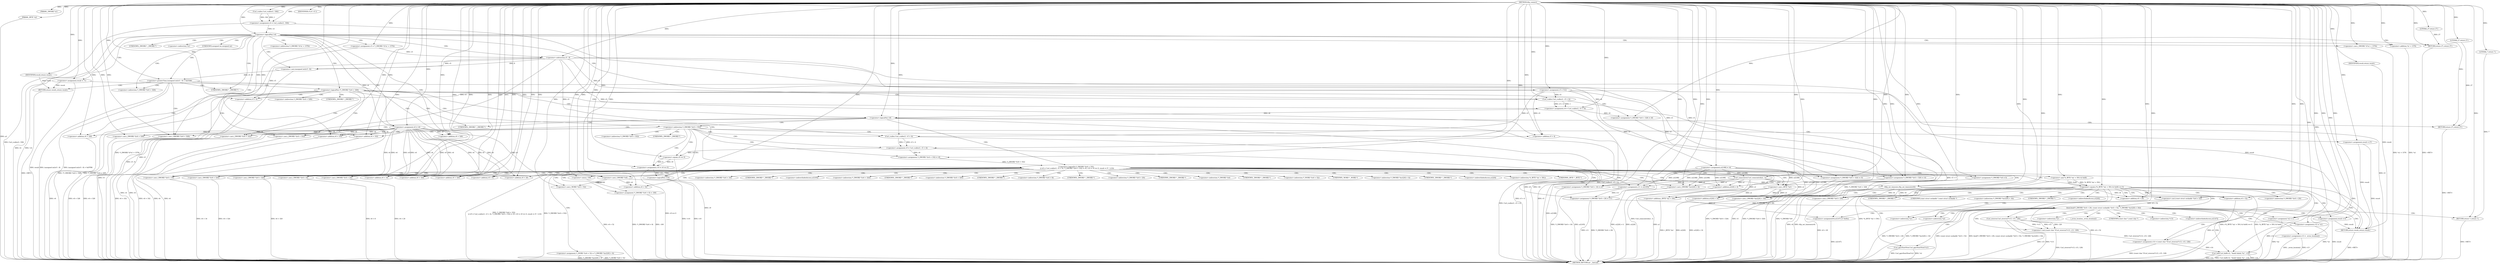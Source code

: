 digraph tftp_connect {  
"1000113" [label = "(METHOD,tftp_connect)" ]
"1000389" [label = "(METHOD_RETURN,int __fastcall)" ]
"1000114" [label = "(PARAM,_DWORD *a1)" ]
"1000115" [label = "(PARAM,_BYTE *a2)" ]
"1000129" [label = "(<operator>.assignment,v4 = Curl_ccalloc(1, 336))" ]
"1000131" [label = "(Curl_ccalloc,Curl_ccalloc(1, 336))" ]
"1000134" [label = "(<operator>.assignment,a1[188] = v4)" ]
"1000140" [label = "(<operator>.logicalNot,!v4)" ]
"1000142" [label = "(RETURN,return 27;,return 27;)" ]
"1000143" [label = "(LITERAL,27,return 27;)" ]
"1000144" [label = "(<operator>.assignment,v5 = *(_DWORD *)(*a1 + 1576))" ]
"1000147" [label = "(<operator>.cast,(_DWORD *)(*a1 + 1576))" ]
"1000149" [label = "(<operator>.addition,*a1 + 1576)" ]
"1000153" [label = "(<operator>.assignment,v6 = v4)" ]
"1000157" [label = "(IDENTIFIER,v5,if ( v5 ))" ]
"1000159" [label = "(<operator>.assignment,result = 71)" ]
"1000163" [label = "(<operator>.greaterThan,(unsigned int)(v5 - 8) > 0xFFB0)" ]
"1000164" [label = "(<operator>.cast,(unsigned int)(v5 - 8))" ]
"1000166" [label = "(<operator>.subtraction,v5 - 8)" ]
"1000170" [label = "(RETURN,return result;,return result;)" ]
"1000171" [label = "(IDENTIFIER,result,return result;)" ]
"1000174" [label = "(<operator>.assignment,v5 = 512)" ]
"1000178" [label = "(<operator>.logicalNot,!*(_DWORD *)(v6 + 328))" ]
"1000180" [label = "(<operator>.cast,(_DWORD *)(v6 + 328))" ]
"1000182" [label = "(<operator>.addition,v6 + 328)" ]
"1000186" [label = "(<operator>.assignment,v8 = Curl_ccalloc(1, v5 + 4))" ]
"1000188" [label = "(Curl_ccalloc,Curl_ccalloc(1, v5 + 4))" ]
"1000190" [label = "(<operator>.addition,v5 + 4)" ]
"1000193" [label = "(<operator>.assignment,*(_DWORD *)(v6 + 328) = v8)" ]
"1000195" [label = "(<operator>.cast,(_DWORD *)(v6 + 328))" ]
"1000197" [label = "(<operator>.addition,v6 + 328)" ]
"1000202" [label = "(<operator>.logicalNot,!v8)" ]
"1000204" [label = "(RETURN,return 27;,return 27;)" ]
"1000205" [label = "(LITERAL,27,return 27;)" ]
"1000207" [label = "(<operator>.logicalOr,*(_DWORD *)(v6 + 332)\n    || (v9 = Curl_ccalloc(1, v5 + 4), *(_DWORD *)(v6 + 332) = v9, v10 = v9 == 0, result = 27, !v10))" ]
"1000209" [label = "(<operator>.cast,(_DWORD *)(v6 + 332))" ]
"1000211" [label = "(<operator>.addition,v6 + 332)" ]
"1000215" [label = "(<operator>.assignment,v9 = Curl_ccalloc(1, v5 + 4))" ]
"1000217" [label = "(Curl_ccalloc,Curl_ccalloc(1, v5 + 4))" ]
"1000219" [label = "(<operator>.addition,v5 + 4)" ]
"1000223" [label = "(<operator>.assignment,*(_DWORD *)(v6 + 332) = v9)" ]
"1000225" [label = "(<operator>.cast,(_DWORD *)(v6 + 332))" ]
"1000227" [label = "(<operator>.addition,v6 + 332)" ]
"1000232" [label = "(<operator>.assignment,v10 = v9 == 0)" ]
"1000234" [label = "(<operator>.equals,v9 == 0)" ]
"1000238" [label = "(<operator>.assignment,result = 27)" ]
"1000241" [label = "(<operator>.logicalNot,!v10)" ]
"1000244" [label = "(Curl_conncontrol,Curl_conncontrol(a1, 1))" ]
"1000247" [label = "(<operator>.assignment,*(_DWORD *)(v6 + 16) = a1)" ]
"1000249" [label = "(<operator>.cast,(_DWORD *)(v6 + 16))" ]
"1000251" [label = "(<operator>.addition,v6 + 16)" ]
"1000255" [label = "(<operator>.assignment,v11 = a1[105])" ]
"1000260" [label = "(<operator>.assignment,*(_DWORD *)(v6 + 324) = v5)" ]
"1000262" [label = "(<operator>.cast,(_DWORD *)(v6 + 324))" ]
"1000264" [label = "(<operator>.addition,v6 + 324)" ]
"1000268" [label = "(<operator>.assignment,*(_DWORD *)(v6 + 320) = v5)" ]
"1000270" [label = "(<operator>.cast,(_DWORD *)(v6 + 320))" ]
"1000272" [label = "(<operator>.addition,v6 + 320)" ]
"1000276" [label = "(<operator>.assignment,*(_DWORD *)(v6 + 8) = -100)" ]
"1000278" [label = "(<operator>.cast,(_DWORD *)(v6 + 8))" ]
"1000280" [label = "(<operator>.addition,v6 + 8)" ]
"1000283" [label = "(<operator>.minus,-100)" ]
"1000285" [label = "(<operator>.assignment,*(_DWORD *)(v6 + 20) = v11)" ]
"1000287" [label = "(<operator>.cast,(_DWORD *)(v6 + 20))" ]
"1000289" [label = "(<operator>.addition,v6 + 20)" ]
"1000293" [label = "(<operator>.assignment,*(_DWORD *)v6 = 0)" ]
"1000295" [label = "(<operator>.cast,(_DWORD *)v6)" ]
"1000299" [label = "(<operator>.assignment,*(_WORD *)(v6 + 52) = *(_DWORD *)(a1[20] + 4))" ]
"1000301" [label = "(<operator>.cast,(_WORD *)(v6 + 52))" ]
"1000303" [label = "(<operator>.addition,v6 + 52)" ]
"1000307" [label = "(<operator>.cast,(_DWORD *)(a1[20] + 4))" ]
"1000309" [label = "(<operator>.addition,a1[20] + 4)" ]
"1000314" [label = "(tftp_set_timeouts,tftp_set_timeouts(v6))" ]
"1000317" [label = "(<operator>.equals,(*((_BYTE *)a1 + 591) & 0x40) == 0)" ]
"1000318" [label = "(<operator>.and,*((_BYTE *)a1 + 591) & 0x40)" ]
"1000320" [label = "(<operator>.addition,(_BYTE *)a1 + 591)" ]
"1000321" [label = "(<operator>.cast,(_BYTE *)a1)" ]
"1000329" [label = "(bind,bind(*(_DWORD *)(v6 + 20), (const struct sockaddr *)(v6 + 52), *(_DWORD *)(a1[20] + 16)))" ]
"1000331" [label = "(<operator>.cast,(_DWORD *)(v6 + 20))" ]
"1000333" [label = "(<operator>.addition,v6 + 20)" ]
"1000336" [label = "(<operator>.cast,(const struct sockaddr *)(v6 + 52))" ]
"1000338" [label = "(<operator>.addition,v6 + 52)" ]
"1000342" [label = "(<operator>.cast,(_DWORD *)(a1[20] + 16))" ]
"1000344" [label = "(<operator>.addition,a1[20] + 16)" ]
"1000350" [label = "(<operator>.assignment,v12 = *a1)" ]
"1000354" [label = "(<operator>.assignment,v13 = _errno_location())" ]
"1000357" [label = "(<operator>.assignment,v14 = (const char *)Curl_strerror(*v13, v15, 128))" ]
"1000359" [label = "(<operator>.cast,(const char *)Curl_strerror(*v13, v15, 128))" ]
"1000361" [label = "(Curl_strerror,Curl_strerror(*v13, v15, 128))" ]
"1000366" [label = "(Curl_failf,Curl_failf(v12, \"bind() failed; %s\", v14))" ]
"1000370" [label = "(RETURN,return 7;,return 7;)" ]
"1000371" [label = "(LITERAL,7,return 7;)" ]
"1000372" [label = "(<operators>.assignmentOr,a1[147] |= 0x40u)" ]
"1000377" [label = "(Curl_pgrsStartNow,Curl_pgrsStartNow(*a1))" ]
"1000380" [label = "(<operator>.assignment,*a2 = 1)" ]
"1000384" [label = "(<operator>.assignment,result = 0)" ]
"1000387" [label = "(RETURN,return result;,return result;)" ]
"1000388" [label = "(IDENTIFIER,result,return result;)" ]
"1000146" [label = "(<operator>.indirection,*(_DWORD *)(*a1 + 1576))" ]
"1000148" [label = "(UNKNOWN,_DWORD *,_DWORD *)" ]
"1000150" [label = "(<operator>.indirection,*a1)" ]
"1000165" [label = "(UNKNOWN,unsigned int,unsigned int)" ]
"1000179" [label = "(<operator>.indirection,*(_DWORD *)(v6 + 328))" ]
"1000181" [label = "(UNKNOWN,_DWORD *,_DWORD *)" ]
"1000194" [label = "(<operator>.indirection,*(_DWORD *)(v6 + 328))" ]
"1000196" [label = "(UNKNOWN,_DWORD *,_DWORD *)" ]
"1000208" [label = "(<operator>.indirection,*(_DWORD *)(v6 + 332))" ]
"1000210" [label = "(UNKNOWN,_DWORD *,_DWORD *)" ]
"1000224" [label = "(<operator>.indirection,*(_DWORD *)(v6 + 332))" ]
"1000226" [label = "(UNKNOWN,_DWORD *,_DWORD *)" ]
"1000248" [label = "(<operator>.indirection,*(_DWORD *)(v6 + 16))" ]
"1000250" [label = "(UNKNOWN,_DWORD *,_DWORD *)" ]
"1000257" [label = "(<operator>.indirectIndexAccess,a1[105])" ]
"1000261" [label = "(<operator>.indirection,*(_DWORD *)(v6 + 324))" ]
"1000263" [label = "(UNKNOWN,_DWORD *,_DWORD *)" ]
"1000269" [label = "(<operator>.indirection,*(_DWORD *)(v6 + 320))" ]
"1000271" [label = "(UNKNOWN,_DWORD *,_DWORD *)" ]
"1000277" [label = "(<operator>.indirection,*(_DWORD *)(v6 + 8))" ]
"1000279" [label = "(UNKNOWN,_DWORD *,_DWORD *)" ]
"1000286" [label = "(<operator>.indirection,*(_DWORD *)(v6 + 20))" ]
"1000288" [label = "(UNKNOWN,_DWORD *,_DWORD *)" ]
"1000294" [label = "(<operator>.indirection,*(_DWORD *)v6)" ]
"1000296" [label = "(UNKNOWN,_DWORD *,_DWORD *)" ]
"1000300" [label = "(<operator>.indirection,*(_WORD *)(v6 + 52))" ]
"1000302" [label = "(UNKNOWN,_WORD *,_WORD *)" ]
"1000306" [label = "(<operator>.indirection,*(_DWORD *)(a1[20] + 4))" ]
"1000308" [label = "(UNKNOWN,_DWORD *,_DWORD *)" ]
"1000310" [label = "(<operator>.indirectIndexAccess,a1[20])" ]
"1000319" [label = "(<operator>.indirection,*((_BYTE *)a1 + 591))" ]
"1000322" [label = "(UNKNOWN,_BYTE *,_BYTE *)" ]
"1000330" [label = "(<operator>.indirection,*(_DWORD *)(v6 + 20))" ]
"1000332" [label = "(UNKNOWN,_DWORD *,_DWORD *)" ]
"1000337" [label = "(UNKNOWN,const struct sockaddr *,const struct sockaddr *)" ]
"1000341" [label = "(<operator>.indirection,*(_DWORD *)(a1[20] + 16))" ]
"1000343" [label = "(UNKNOWN,_DWORD *,_DWORD *)" ]
"1000345" [label = "(<operator>.indirectIndexAccess,a1[20])" ]
"1000352" [label = "(<operator>.indirection,*a1)" ]
"1000356" [label = "(_errno_location,_errno_location())" ]
"1000360" [label = "(UNKNOWN,const char *,const char *)" ]
"1000362" [label = "(<operator>.indirection,*v13)" ]
"1000373" [label = "(<operator>.indirectIndexAccess,a1[147])" ]
"1000378" [label = "(<operator>.indirection,*a1)" ]
"1000381" [label = "(<operator>.indirection,*a2)" ]
  "1000170" -> "1000389"  [ label = "DDG: <RET>"] 
  "1000370" -> "1000389"  [ label = "DDG: <RET>"] 
  "1000211" -> "1000389"  [ label = "DDG: v6"] 
  "1000287" -> "1000389"  [ label = "DDG: v6 + 20"] 
  "1000293" -> "1000389"  [ label = "DDG: *(_DWORD *)v6"] 
  "1000163" -> "1000389"  [ label = "DDG: (unsigned int)(v5 - 8)"] 
  "1000166" -> "1000389"  [ label = "DDG: v5"] 
  "1000193" -> "1000389"  [ label = "DDG: *(_DWORD *)(v6 + 328)"] 
  "1000190" -> "1000389"  [ label = "DDG: v5"] 
  "1000202" -> "1000389"  [ label = "DDG: v8"] 
  "1000163" -> "1000389"  [ label = "DDG: (unsigned int)(v5 - 8) > 0xFFB0"] 
  "1000350" -> "1000389"  [ label = "DDG: *a1"] 
  "1000238" -> "1000389"  [ label = "DDG: result"] 
  "1000164" -> "1000389"  [ label = "DDG: v5 - 8"] 
  "1000244" -> "1000389"  [ label = "DDG: Curl_conncontrol(a1, 1)"] 
  "1000342" -> "1000389"  [ label = "DDG: a1[20] + 16"] 
  "1000329" -> "1000389"  [ label = "DDG: *(_DWORD *)(v6 + 20)"] 
  "1000318" -> "1000389"  [ label = "DDG: *((_BYTE *)a1 + 591)"] 
  "1000320" -> "1000389"  [ label = "DDG: (_BYTE *)a1"] 
  "1000268" -> "1000389"  [ label = "DDG: *(_DWORD *)(v6 + 320)"] 
  "1000215" -> "1000389"  [ label = "DDG: Curl_ccalloc(1, v5 + 4)"] 
  "1000178" -> "1000389"  [ label = "DDG: !*(_DWORD *)(v6 + 328)"] 
  "1000209" -> "1000389"  [ label = "DDG: v6 + 332"] 
  "1000321" -> "1000389"  [ label = "DDG: a1"] 
  "1000361" -> "1000389"  [ label = "DDG: v15"] 
  "1000366" -> "1000389"  [ label = "DDG: v14"] 
  "1000232" -> "1000389"  [ label = "DDG: v9 == 0"] 
  "1000354" -> "1000389"  [ label = "DDG: v13"] 
  "1000354" -> "1000389"  [ label = "DDG: _errno_location()"] 
  "1000270" -> "1000389"  [ label = "DDG: v6 + 320"] 
  "1000276" -> "1000389"  [ label = "DDG: -100"] 
  "1000219" -> "1000389"  [ label = "DDG: v5"] 
  "1000241" -> "1000389"  [ label = "DDG: !v10"] 
  "1000329" -> "1000389"  [ label = "DDG: *(_DWORD *)(a1[20] + 16)"] 
  "1000225" -> "1000389"  [ label = "DDG: v6 + 332"] 
  "1000285" -> "1000389"  [ label = "DDG: v11"] 
  "1000149" -> "1000389"  [ label = "DDG: *a1"] 
  "1000147" -> "1000389"  [ label = "DDG: *a1 + 1576"] 
  "1000344" -> "1000389"  [ label = "DDG: a1[20]"] 
  "1000180" -> "1000389"  [ label = "DDG: v6 + 328"] 
  "1000153" -> "1000389"  [ label = "DDG: v4"] 
  "1000309" -> "1000389"  [ label = "DDG: a1[20]"] 
  "1000188" -> "1000389"  [ label = "DDG: v5 + 4"] 
  "1000384" -> "1000389"  [ label = "DDG: result"] 
  "1000276" -> "1000389"  [ label = "DDG: *(_DWORD *)(v6 + 8)"] 
  "1000115" -> "1000389"  [ label = "DDG: a2"] 
  "1000366" -> "1000389"  [ label = "DDG: v12"] 
  "1000377" -> "1000389"  [ label = "DDG: *a1"] 
  "1000359" -> "1000389"  [ label = "DDG: Curl_strerror(*v13, v15, 128)"] 
  "1000207" -> "1000389"  [ label = "DDG: *(_DWORD *)(v6 + 332)\n    || (v9 = Curl_ccalloc(1, v5 + 4), *(_DWORD *)(v6 + 332) = v9, v10 = v9 == 0, result = 27, !v10)"] 
  "1000357" -> "1000389"  [ label = "DDG: (const char *)Curl_strerror(*v13, v15, 128)"] 
  "1000129" -> "1000389"  [ label = "DDG: Curl_ccalloc(1, 336)"] 
  "1000314" -> "1000389"  [ label = "DDG: tftp_set_timeouts(v6)"] 
  "1000268" -> "1000389"  [ label = "DDG: v5"] 
  "1000260" -> "1000389"  [ label = "DDG: *(_DWORD *)(v6 + 324)"] 
  "1000247" -> "1000389"  [ label = "DDG: *(_DWORD *)(v6 + 16)"] 
  "1000366" -> "1000389"  [ label = "DDG: Curl_failf(v12, \"bind() failed; %s\", v14)"] 
  "1000285" -> "1000389"  [ label = "DDG: *(_DWORD *)(v6 + 20)"] 
  "1000301" -> "1000389"  [ label = "DDG: v6 + 52"] 
  "1000197" -> "1000389"  [ label = "DDG: v6"] 
  "1000317" -> "1000389"  [ label = "DDG: (*((_BYTE *)a1 + 591) & 0x40) == 0"] 
  "1000255" -> "1000389"  [ label = "DDG: a1[105]"] 
  "1000186" -> "1000389"  [ label = "DDG: Curl_ccalloc(1, v5 + 4)"] 
  "1000314" -> "1000389"  [ label = "DDG: v6"] 
  "1000207" -> "1000389"  [ label = "DDG: *(_DWORD *)(v6 + 332)"] 
  "1000134" -> "1000389"  [ label = "DDG: a1[188]"] 
  "1000140" -> "1000389"  [ label = "DDG: v4"] 
  "1000278" -> "1000389"  [ label = "DDG: v6 + 8"] 
  "1000299" -> "1000389"  [ label = "DDG: *(_DWORD *)(a1[20] + 4)"] 
  "1000329" -> "1000389"  [ label = "DDG: (const struct sockaddr *)(v6 + 52)"] 
  "1000299" -> "1000389"  [ label = "DDG: *(_WORD *)(v6 + 52)"] 
  "1000227" -> "1000389"  [ label = "DDG: v6"] 
  "1000329" -> "1000389"  [ label = "DDG: bind(*(_DWORD *)(v6 + 20), (const struct sockaddr *)(v6 + 52), *(_DWORD *)(a1[20] + 16))"] 
  "1000377" -> "1000389"  [ label = "DDG: Curl_pgrsStartNow(*a1)"] 
  "1000241" -> "1000389"  [ label = "DDG: v10"] 
  "1000178" -> "1000389"  [ label = "DDG: *(_DWORD *)(v6 + 328)"] 
  "1000338" -> "1000389"  [ label = "DDG: v6"] 
  "1000140" -> "1000389"  [ label = "DDG: !v4"] 
  "1000262" -> "1000389"  [ label = "DDG: v6 + 324"] 
  "1000159" -> "1000389"  [ label = "DDG: result"] 
  "1000307" -> "1000389"  [ label = "DDG: a1[20] + 4"] 
  "1000317" -> "1000389"  [ label = "DDG: *((_BYTE *)a1 + 591) & 0x40"] 
  "1000372" -> "1000389"  [ label = "DDG: a1[147]"] 
  "1000202" -> "1000389"  [ label = "DDG: !v8"] 
  "1000195" -> "1000389"  [ label = "DDG: v6 + 328"] 
  "1000174" -> "1000389"  [ label = "DDG: v5"] 
  "1000153" -> "1000389"  [ label = "DDG: v6"] 
  "1000336" -> "1000389"  [ label = "DDG: v6 + 52"] 
  "1000144" -> "1000389"  [ label = "DDG: *(_DWORD *)(*a1 + 1576)"] 
  "1000380" -> "1000389"  [ label = "DDG: *a2"] 
  "1000361" -> "1000389"  [ label = "DDG: *v13"] 
  "1000217" -> "1000389"  [ label = "DDG: v5 + 4"] 
  "1000234" -> "1000389"  [ label = "DDG: v9"] 
  "1000249" -> "1000389"  [ label = "DDG: v6 + 16"] 
  "1000331" -> "1000389"  [ label = "DDG: v6 + 20"] 
  "1000142" -> "1000389"  [ label = "DDG: <RET>"] 
  "1000387" -> "1000389"  [ label = "DDG: <RET>"] 
  "1000204" -> "1000389"  [ label = "DDG: <RET>"] 
  "1000113" -> "1000114"  [ label = "DDG: "] 
  "1000113" -> "1000115"  [ label = "DDG: "] 
  "1000131" -> "1000129"  [ label = "DDG: 1"] 
  "1000131" -> "1000129"  [ label = "DDG: 336"] 
  "1000113" -> "1000129"  [ label = "DDG: "] 
  "1000113" -> "1000131"  [ label = "DDG: "] 
  "1000129" -> "1000134"  [ label = "DDG: v4"] 
  "1000113" -> "1000134"  [ label = "DDG: "] 
  "1000113" -> "1000140"  [ label = "DDG: "] 
  "1000129" -> "1000140"  [ label = "DDG: v4"] 
  "1000143" -> "1000142"  [ label = "DDG: 27"] 
  "1000113" -> "1000142"  [ label = "DDG: "] 
  "1000113" -> "1000143"  [ label = "DDG: "] 
  "1000113" -> "1000144"  [ label = "DDG: "] 
  "1000113" -> "1000147"  [ label = "DDG: "] 
  "1000113" -> "1000149"  [ label = "DDG: "] 
  "1000140" -> "1000153"  [ label = "DDG: v4"] 
  "1000113" -> "1000153"  [ label = "DDG: "] 
  "1000113" -> "1000157"  [ label = "DDG: "] 
  "1000113" -> "1000159"  [ label = "DDG: "] 
  "1000164" -> "1000163"  [ label = "DDG: v5 - 8"] 
  "1000166" -> "1000164"  [ label = "DDG: v5"] 
  "1000166" -> "1000164"  [ label = "DDG: 8"] 
  "1000144" -> "1000166"  [ label = "DDG: v5"] 
  "1000113" -> "1000166"  [ label = "DDG: "] 
  "1000113" -> "1000163"  [ label = "DDG: "] 
  "1000171" -> "1000170"  [ label = "DDG: result"] 
  "1000159" -> "1000170"  [ label = "DDG: result"] 
  "1000113" -> "1000171"  [ label = "DDG: "] 
  "1000113" -> "1000174"  [ label = "DDG: "] 
  "1000153" -> "1000180"  [ label = "DDG: v6"] 
  "1000113" -> "1000180"  [ label = "DDG: "] 
  "1000153" -> "1000182"  [ label = "DDG: v6"] 
  "1000113" -> "1000182"  [ label = "DDG: "] 
  "1000188" -> "1000186"  [ label = "DDG: 1"] 
  "1000188" -> "1000186"  [ label = "DDG: v5 + 4"] 
  "1000113" -> "1000186"  [ label = "DDG: "] 
  "1000113" -> "1000188"  [ label = "DDG: "] 
  "1000166" -> "1000188"  [ label = "DDG: v5"] 
  "1000174" -> "1000188"  [ label = "DDG: v5"] 
  "1000166" -> "1000190"  [ label = "DDG: v5"] 
  "1000174" -> "1000190"  [ label = "DDG: v5"] 
  "1000113" -> "1000190"  [ label = "DDG: "] 
  "1000186" -> "1000193"  [ label = "DDG: v8"] 
  "1000113" -> "1000193"  [ label = "DDG: "] 
  "1000113" -> "1000195"  [ label = "DDG: "] 
  "1000153" -> "1000195"  [ label = "DDG: v6"] 
  "1000113" -> "1000197"  [ label = "DDG: "] 
  "1000153" -> "1000197"  [ label = "DDG: v6"] 
  "1000113" -> "1000202"  [ label = "DDG: "] 
  "1000186" -> "1000202"  [ label = "DDG: v8"] 
  "1000205" -> "1000204"  [ label = "DDG: 27"] 
  "1000113" -> "1000204"  [ label = "DDG: "] 
  "1000113" -> "1000205"  [ label = "DDG: "] 
  "1000223" -> "1000207"  [ label = "DDG: *(_DWORD *)(v6 + 332)"] 
  "1000113" -> "1000209"  [ label = "DDG: "] 
  "1000153" -> "1000209"  [ label = "DDG: v6"] 
  "1000113" -> "1000211"  [ label = "DDG: "] 
  "1000153" -> "1000211"  [ label = "DDG: v6"] 
  "1000217" -> "1000215"  [ label = "DDG: 1"] 
  "1000217" -> "1000215"  [ label = "DDG: v5 + 4"] 
  "1000113" -> "1000215"  [ label = "DDG: "] 
  "1000113" -> "1000217"  [ label = "DDG: "] 
  "1000166" -> "1000217"  [ label = "DDG: v5"] 
  "1000174" -> "1000217"  [ label = "DDG: v5"] 
  "1000166" -> "1000219"  [ label = "DDG: v5"] 
  "1000174" -> "1000219"  [ label = "DDG: v5"] 
  "1000113" -> "1000219"  [ label = "DDG: "] 
  "1000215" -> "1000223"  [ label = "DDG: v9"] 
  "1000113" -> "1000223"  [ label = "DDG: "] 
  "1000113" -> "1000225"  [ label = "DDG: "] 
  "1000153" -> "1000225"  [ label = "DDG: v6"] 
  "1000113" -> "1000227"  [ label = "DDG: "] 
  "1000153" -> "1000227"  [ label = "DDG: v6"] 
  "1000234" -> "1000232"  [ label = "DDG: v9"] 
  "1000234" -> "1000232"  [ label = "DDG: 0"] 
  "1000113" -> "1000232"  [ label = "DDG: "] 
  "1000113" -> "1000234"  [ label = "DDG: "] 
  "1000215" -> "1000234"  [ label = "DDG: v9"] 
  "1000113" -> "1000238"  [ label = "DDG: "] 
  "1000232" -> "1000241"  [ label = "DDG: v10"] 
  "1000113" -> "1000241"  [ label = "DDG: "] 
  "1000134" -> "1000244"  [ label = "DDG: a1[188]"] 
  "1000113" -> "1000244"  [ label = "DDG: "] 
  "1000134" -> "1000247"  [ label = "DDG: a1[188]"] 
  "1000244" -> "1000247"  [ label = "DDG: a1"] 
  "1000113" -> "1000247"  [ label = "DDG: "] 
  "1000113" -> "1000249"  [ label = "DDG: "] 
  "1000153" -> "1000249"  [ label = "DDG: v6"] 
  "1000113" -> "1000251"  [ label = "DDG: "] 
  "1000153" -> "1000251"  [ label = "DDG: v6"] 
  "1000134" -> "1000255"  [ label = "DDG: a1[188]"] 
  "1000244" -> "1000255"  [ label = "DDG: a1"] 
  "1000113" -> "1000255"  [ label = "DDG: "] 
  "1000166" -> "1000260"  [ label = "DDG: v5"] 
  "1000174" -> "1000260"  [ label = "DDG: v5"] 
  "1000113" -> "1000260"  [ label = "DDG: "] 
  "1000113" -> "1000262"  [ label = "DDG: "] 
  "1000153" -> "1000262"  [ label = "DDG: v6"] 
  "1000113" -> "1000264"  [ label = "DDG: "] 
  "1000153" -> "1000264"  [ label = "DDG: v6"] 
  "1000113" -> "1000268"  [ label = "DDG: "] 
  "1000166" -> "1000268"  [ label = "DDG: v5"] 
  "1000174" -> "1000268"  [ label = "DDG: v5"] 
  "1000113" -> "1000270"  [ label = "DDG: "] 
  "1000153" -> "1000270"  [ label = "DDG: v6"] 
  "1000113" -> "1000272"  [ label = "DDG: "] 
  "1000153" -> "1000272"  [ label = "DDG: v6"] 
  "1000283" -> "1000276"  [ label = "DDG: 100"] 
  "1000113" -> "1000278"  [ label = "DDG: "] 
  "1000153" -> "1000278"  [ label = "DDG: v6"] 
  "1000113" -> "1000280"  [ label = "DDG: "] 
  "1000153" -> "1000280"  [ label = "DDG: v6"] 
  "1000113" -> "1000283"  [ label = "DDG: "] 
  "1000255" -> "1000285"  [ label = "DDG: v11"] 
  "1000113" -> "1000285"  [ label = "DDG: "] 
  "1000113" -> "1000287"  [ label = "DDG: "] 
  "1000153" -> "1000287"  [ label = "DDG: v6"] 
  "1000113" -> "1000289"  [ label = "DDG: "] 
  "1000153" -> "1000289"  [ label = "DDG: v6"] 
  "1000113" -> "1000293"  [ label = "DDG: "] 
  "1000113" -> "1000295"  [ label = "DDG: "] 
  "1000153" -> "1000295"  [ label = "DDG: v6"] 
  "1000295" -> "1000301"  [ label = "DDG: v6"] 
  "1000113" -> "1000301"  [ label = "DDG: "] 
  "1000295" -> "1000303"  [ label = "DDG: v6"] 
  "1000113" -> "1000303"  [ label = "DDG: "] 
  "1000134" -> "1000307"  [ label = "DDG: a1[188]"] 
  "1000244" -> "1000307"  [ label = "DDG: a1"] 
  "1000113" -> "1000307"  [ label = "DDG: "] 
  "1000134" -> "1000309"  [ label = "DDG: a1[188]"] 
  "1000244" -> "1000309"  [ label = "DDG: a1"] 
  "1000113" -> "1000309"  [ label = "DDG: "] 
  "1000113" -> "1000314"  [ label = "DDG: "] 
  "1000295" -> "1000314"  [ label = "DDG: v6"] 
  "1000318" -> "1000317"  [ label = "DDG: *((_BYTE *)a1 + 591)"] 
  "1000318" -> "1000317"  [ label = "DDG: 0x40"] 
  "1000321" -> "1000320"  [ label = "DDG: a1"] 
  "1000134" -> "1000321"  [ label = "DDG: a1[188]"] 
  "1000113" -> "1000321"  [ label = "DDG: "] 
  "1000244" -> "1000321"  [ label = "DDG: a1"] 
  "1000113" -> "1000320"  [ label = "DDG: "] 
  "1000113" -> "1000318"  [ label = "DDG: "] 
  "1000113" -> "1000317"  [ label = "DDG: "] 
  "1000285" -> "1000329"  [ label = "DDG: *(_DWORD *)(v6 + 20)"] 
  "1000314" -> "1000331"  [ label = "DDG: v6"] 
  "1000113" -> "1000331"  [ label = "DDG: "] 
  "1000314" -> "1000333"  [ label = "DDG: v6"] 
  "1000113" -> "1000333"  [ label = "DDG: "] 
  "1000336" -> "1000329"  [ label = "DDG: v6 + 52"] 
  "1000113" -> "1000336"  [ label = "DDG: "] 
  "1000314" -> "1000336"  [ label = "DDG: v6"] 
  "1000113" -> "1000338"  [ label = "DDG: "] 
  "1000314" -> "1000338"  [ label = "DDG: v6"] 
  "1000321" -> "1000342"  [ label = "DDG: a1"] 
  "1000134" -> "1000342"  [ label = "DDG: a1[188]"] 
  "1000244" -> "1000342"  [ label = "DDG: a1"] 
  "1000113" -> "1000342"  [ label = "DDG: "] 
  "1000321" -> "1000344"  [ label = "DDG: a1"] 
  "1000134" -> "1000344"  [ label = "DDG: a1[188]"] 
  "1000244" -> "1000344"  [ label = "DDG: a1"] 
  "1000113" -> "1000344"  [ label = "DDG: "] 
  "1000113" -> "1000350"  [ label = "DDG: "] 
  "1000113" -> "1000354"  [ label = "DDG: "] 
  "1000359" -> "1000357"  [ label = "DDG: Curl_strerror(*v13, v15, 128)"] 
  "1000113" -> "1000357"  [ label = "DDG: "] 
  "1000361" -> "1000359"  [ label = "DDG: *v13"] 
  "1000361" -> "1000359"  [ label = "DDG: v15"] 
  "1000361" -> "1000359"  [ label = "DDG: 128"] 
  "1000113" -> "1000361"  [ label = "DDG: "] 
  "1000350" -> "1000366"  [ label = "DDG: v12"] 
  "1000113" -> "1000366"  [ label = "DDG: "] 
  "1000357" -> "1000366"  [ label = "DDG: v14"] 
  "1000371" -> "1000370"  [ label = "DDG: 7"] 
  "1000113" -> "1000370"  [ label = "DDG: "] 
  "1000113" -> "1000371"  [ label = "DDG: "] 
  "1000113" -> "1000372"  [ label = "DDG: "] 
  "1000321" -> "1000372"  [ label = "DDG: a1"] 
  "1000113" -> "1000380"  [ label = "DDG: "] 
  "1000113" -> "1000384"  [ label = "DDG: "] 
  "1000388" -> "1000387"  [ label = "DDG: result"] 
  "1000238" -> "1000387"  [ label = "DDG: result"] 
  "1000384" -> "1000387"  [ label = "DDG: result"] 
  "1000159" -> "1000387"  [ label = "DDG: result"] 
  "1000113" -> "1000388"  [ label = "DDG: "] 
  "1000140" -> "1000144"  [ label = "CDG: "] 
  "1000140" -> "1000142"  [ label = "CDG: "] 
  "1000140" -> "1000153"  [ label = "CDG: "] 
  "1000140" -> "1000150"  [ label = "CDG: "] 
  "1000140" -> "1000149"  [ label = "CDG: "] 
  "1000140" -> "1000148"  [ label = "CDG: "] 
  "1000140" -> "1000147"  [ label = "CDG: "] 
  "1000140" -> "1000146"  [ label = "CDG: "] 
  "1000140" -> "1000159"  [ label = "CDG: "] 
  "1000140" -> "1000174"  [ label = "CDG: "] 
  "1000140" -> "1000166"  [ label = "CDG: "] 
  "1000140" -> "1000165"  [ label = "CDG: "] 
  "1000140" -> "1000164"  [ label = "CDG: "] 
  "1000140" -> "1000163"  [ label = "CDG: "] 
  "1000140" -> "1000182"  [ label = "CDG: "] 
  "1000140" -> "1000181"  [ label = "CDG: "] 
  "1000140" -> "1000180"  [ label = "CDG: "] 
  "1000140" -> "1000179"  [ label = "CDG: "] 
  "1000140" -> "1000178"  [ label = "CDG: "] 
  "1000163" -> "1000170"  [ label = "CDG: "] 
  "1000163" -> "1000182"  [ label = "CDG: "] 
  "1000163" -> "1000181"  [ label = "CDG: "] 
  "1000163" -> "1000180"  [ label = "CDG: "] 
  "1000163" -> "1000179"  [ label = "CDG: "] 
  "1000163" -> "1000178"  [ label = "CDG: "] 
  "1000178" -> "1000190"  [ label = "CDG: "] 
  "1000178" -> "1000188"  [ label = "CDG: "] 
  "1000178" -> "1000186"  [ label = "CDG: "] 
  "1000178" -> "1000208"  [ label = "CDG: "] 
  "1000178" -> "1000207"  [ label = "CDG: "] 
  "1000178" -> "1000202"  [ label = "CDG: "] 
  "1000178" -> "1000197"  [ label = "CDG: "] 
  "1000178" -> "1000196"  [ label = "CDG: "] 
  "1000178" -> "1000195"  [ label = "CDG: "] 
  "1000178" -> "1000194"  [ label = "CDG: "] 
  "1000178" -> "1000193"  [ label = "CDG: "] 
  "1000178" -> "1000211"  [ label = "CDG: "] 
  "1000178" -> "1000210"  [ label = "CDG: "] 
  "1000178" -> "1000209"  [ label = "CDG: "] 
  "1000202" -> "1000208"  [ label = "CDG: "] 
  "1000202" -> "1000207"  [ label = "CDG: "] 
  "1000202" -> "1000204"  [ label = "CDG: "] 
  "1000202" -> "1000211"  [ label = "CDG: "] 
  "1000202" -> "1000210"  [ label = "CDG: "] 
  "1000202" -> "1000209"  [ label = "CDG: "] 
  "1000207" -> "1000255"  [ label = "CDG: "] 
  "1000207" -> "1000251"  [ label = "CDG: "] 
  "1000207" -> "1000250"  [ label = "CDG: "] 
  "1000207" -> "1000249"  [ label = "CDG: "] 
  "1000207" -> "1000248"  [ label = "CDG: "] 
  "1000207" -> "1000247"  [ label = "CDG: "] 
  "1000207" -> "1000244"  [ label = "CDG: "] 
  "1000207" -> "1000272"  [ label = "CDG: "] 
  "1000207" -> "1000271"  [ label = "CDG: "] 
  "1000207" -> "1000270"  [ label = "CDG: "] 
  "1000207" -> "1000269"  [ label = "CDG: "] 
  "1000207" -> "1000268"  [ label = "CDG: "] 
  "1000207" -> "1000264"  [ label = "CDG: "] 
  "1000207" -> "1000263"  [ label = "CDG: "] 
  "1000207" -> "1000262"  [ label = "CDG: "] 
  "1000207" -> "1000261"  [ label = "CDG: "] 
  "1000207" -> "1000260"  [ label = "CDG: "] 
  "1000207" -> "1000257"  [ label = "CDG: "] 
  "1000207" -> "1000288"  [ label = "CDG: "] 
  "1000207" -> "1000287"  [ label = "CDG: "] 
  "1000207" -> "1000286"  [ label = "CDG: "] 
  "1000207" -> "1000285"  [ label = "CDG: "] 
  "1000207" -> "1000283"  [ label = "CDG: "] 
  "1000207" -> "1000280"  [ label = "CDG: "] 
  "1000207" -> "1000279"  [ label = "CDG: "] 
  "1000207" -> "1000278"  [ label = "CDG: "] 
  "1000207" -> "1000277"  [ label = "CDG: "] 
  "1000207" -> "1000276"  [ label = "CDG: "] 
  "1000207" -> "1000303"  [ label = "CDG: "] 
  "1000207" -> "1000302"  [ label = "CDG: "] 
  "1000207" -> "1000301"  [ label = "CDG: "] 
  "1000207" -> "1000300"  [ label = "CDG: "] 
  "1000207" -> "1000299"  [ label = "CDG: "] 
  "1000207" -> "1000296"  [ label = "CDG: "] 
  "1000207" -> "1000295"  [ label = "CDG: "] 
  "1000207" -> "1000294"  [ label = "CDG: "] 
  "1000207" -> "1000293"  [ label = "CDG: "] 
  "1000207" -> "1000289"  [ label = "CDG: "] 
  "1000207" -> "1000320"  [ label = "CDG: "] 
  "1000207" -> "1000319"  [ label = "CDG: "] 
  "1000207" -> "1000318"  [ label = "CDG: "] 
  "1000207" -> "1000317"  [ label = "CDG: "] 
  "1000207" -> "1000314"  [ label = "CDG: "] 
  "1000207" -> "1000310"  [ label = "CDG: "] 
  "1000207" -> "1000309"  [ label = "CDG: "] 
  "1000207" -> "1000308"  [ label = "CDG: "] 
  "1000207" -> "1000307"  [ label = "CDG: "] 
  "1000207" -> "1000306"  [ label = "CDG: "] 
  "1000207" -> "1000322"  [ label = "CDG: "] 
  "1000207" -> "1000321"  [ label = "CDG: "] 
  "1000207" -> "1000387"  [ label = "CDG: "] 
  "1000208" -> "1000224"  [ label = "CDG: "] 
  "1000208" -> "1000223"  [ label = "CDG: "] 
  "1000208" -> "1000219"  [ label = "CDG: "] 
  "1000208" -> "1000217"  [ label = "CDG: "] 
  "1000208" -> "1000215"  [ label = "CDG: "] 
  "1000208" -> "1000238"  [ label = "CDG: "] 
  "1000208" -> "1000234"  [ label = "CDG: "] 
  "1000208" -> "1000232"  [ label = "CDG: "] 
  "1000208" -> "1000227"  [ label = "CDG: "] 
  "1000208" -> "1000226"  [ label = "CDG: "] 
  "1000208" -> "1000225"  [ label = "CDG: "] 
  "1000208" -> "1000241"  [ label = "CDG: "] 
  "1000317" -> "1000336"  [ label = "CDG: "] 
  "1000317" -> "1000333"  [ label = "CDG: "] 
  "1000317" -> "1000332"  [ label = "CDG: "] 
  "1000317" -> "1000331"  [ label = "CDG: "] 
  "1000317" -> "1000330"  [ label = "CDG: "] 
  "1000317" -> "1000329"  [ label = "CDG: "] 
  "1000317" -> "1000345"  [ label = "CDG: "] 
  "1000317" -> "1000344"  [ label = "CDG: "] 
  "1000317" -> "1000343"  [ label = "CDG: "] 
  "1000317" -> "1000342"  [ label = "CDG: "] 
  "1000317" -> "1000341"  [ label = "CDG: "] 
  "1000317" -> "1000338"  [ label = "CDG: "] 
  "1000317" -> "1000337"  [ label = "CDG: "] 
  "1000317" -> "1000384"  [ label = "CDG: "] 
  "1000317" -> "1000381"  [ label = "CDG: "] 
  "1000317" -> "1000380"  [ label = "CDG: "] 
  "1000317" -> "1000378"  [ label = "CDG: "] 
  "1000317" -> "1000377"  [ label = "CDG: "] 
  "1000317" -> "1000387"  [ label = "CDG: "] 
  "1000329" -> "1000352"  [ label = "CDG: "] 
  "1000329" -> "1000350"  [ label = "CDG: "] 
  "1000329" -> "1000366"  [ label = "CDG: "] 
  "1000329" -> "1000362"  [ label = "CDG: "] 
  "1000329" -> "1000361"  [ label = "CDG: "] 
  "1000329" -> "1000360"  [ label = "CDG: "] 
  "1000329" -> "1000359"  [ label = "CDG: "] 
  "1000329" -> "1000357"  [ label = "CDG: "] 
  "1000329" -> "1000356"  [ label = "CDG: "] 
  "1000329" -> "1000354"  [ label = "CDG: "] 
  "1000329" -> "1000384"  [ label = "CDG: "] 
  "1000329" -> "1000381"  [ label = "CDG: "] 
  "1000329" -> "1000380"  [ label = "CDG: "] 
  "1000329" -> "1000378"  [ label = "CDG: "] 
  "1000329" -> "1000377"  [ label = "CDG: "] 
  "1000329" -> "1000373"  [ label = "CDG: "] 
  "1000329" -> "1000372"  [ label = "CDG: "] 
  "1000329" -> "1000370"  [ label = "CDG: "] 
  "1000329" -> "1000387"  [ label = "CDG: "] 
}

